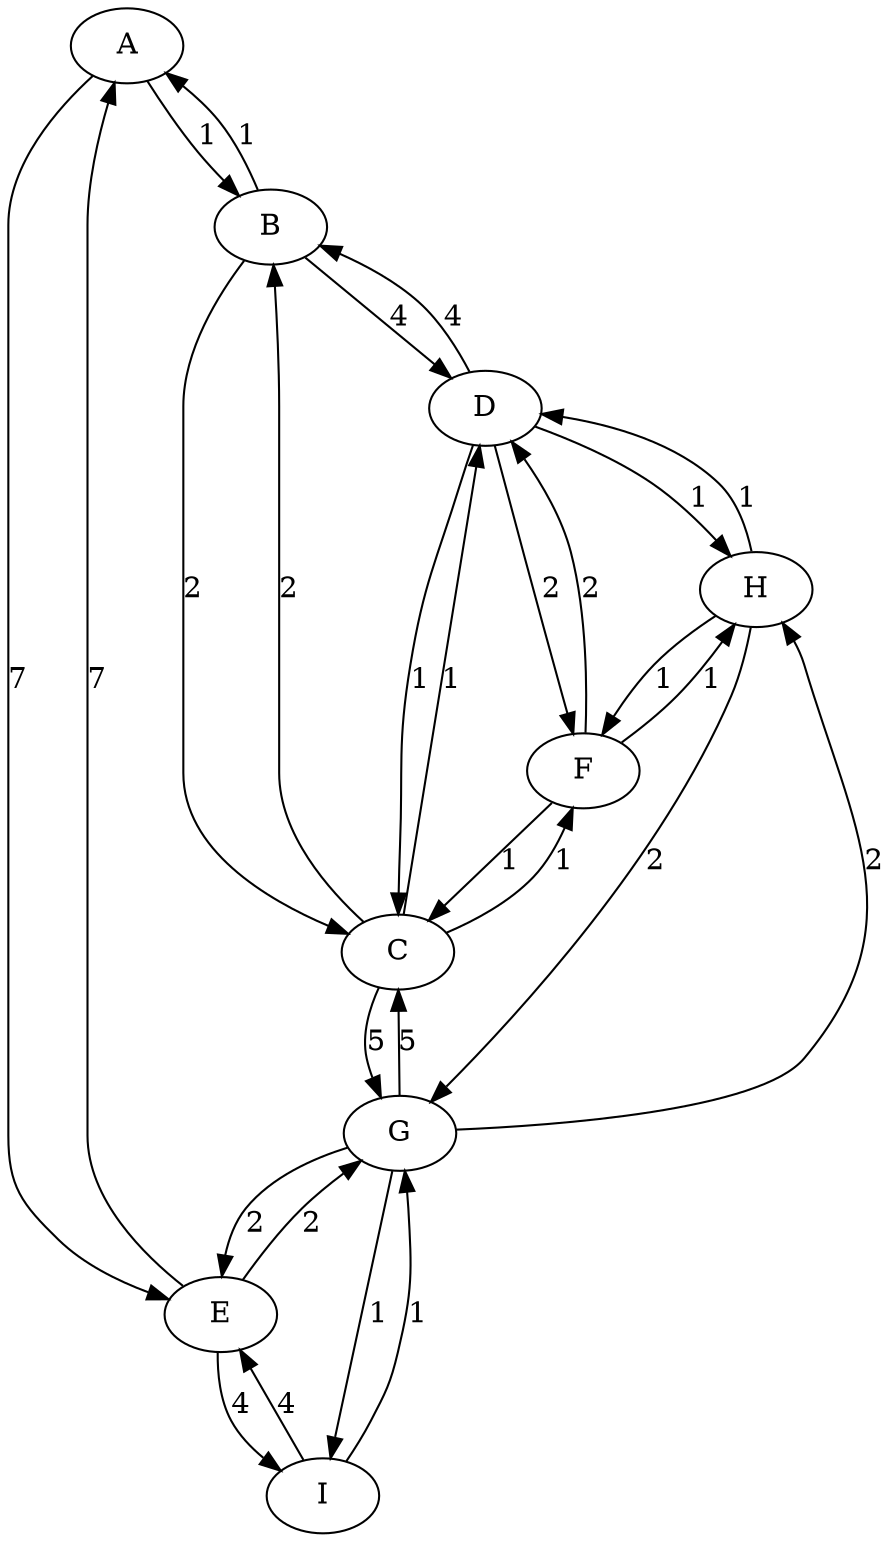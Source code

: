 digraph exemple {
A -> B [label=1];
A -> E [label=7];
B -> A [label=1];
B -> C [label=2];
B -> D [label=4];
E -> A [label=7];
E -> G [label=2];
E -> I [label=4];
C -> B [label=2];
C -> D [label=1];
C -> F [label=1];
C -> G [label=5];
D -> B [label=4];
D -> C [label=1];
D -> F [label=2];
D -> H [label=1];
F -> C [label=1];
F -> D [label=2];
F -> H [label=1];
G -> C [label=5];
G -> E [label=2];
G -> H [label=2];
G -> I [label=1];
H -> D [label=1];
H -> F [label=1];
H -> G [label=2];
I -> E [label=4];
I -> G [label=1];
}